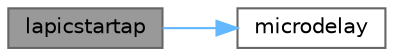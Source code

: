 digraph "lapicstartap"
{
 // LATEX_PDF_SIZE
  bgcolor="transparent";
  edge [fontname=Helvetica,fontsize=10,labelfontname=Helvetica,labelfontsize=10];
  node [fontname=Helvetica,fontsize=10,shape=box,height=0.2,width=0.4];
  rankdir="LR";
  Node1 [id="Node000001",label="lapicstartap",height=0.2,width=0.4,color="gray40", fillcolor="grey60", style="filled", fontcolor="black",tooltip=" "];
  Node1 -> Node2 [id="edge1_Node000001_Node000002",color="steelblue1",style="solid",tooltip=" "];
  Node2 [id="Node000002",label="microdelay",height=0.2,width=0.4,color="grey40", fillcolor="white", style="filled",URL="$dc/df6/lapic_8c.html#ae0ac6441d1d76d8ef821cdbbc6b6fc2f",tooltip=" "];
}
